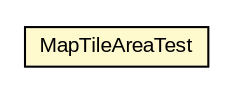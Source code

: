 #!/usr/local/bin/dot
#
# Class diagram 
# Generated by UMLGraph version R5_6-24-gf6e263 (http://www.umlgraph.org/)
#

digraph G {
	edge [fontname="arial",fontsize=10,labelfontname="arial",labelfontsize=10];
	node [fontname="arial",fontsize=10,shape=plaintext];
	nodesep=0.25;
	ranksep=0.5;
	// org.osmdroid.util.MapTileAreaTest
	c157322 [label=<<table title="org.osmdroid.util.MapTileAreaTest" border="0" cellborder="1" cellspacing="0" cellpadding="2" port="p" bgcolor="lemonChiffon" href="./MapTileAreaTest.html">
		<tr><td><table border="0" cellspacing="0" cellpadding="1">
<tr><td align="center" balign="center"> MapTileAreaTest </td></tr>
		</table></td></tr>
		</table>>, URL="./MapTileAreaTest.html", fontname="arial", fontcolor="black", fontsize=10.0];
}

